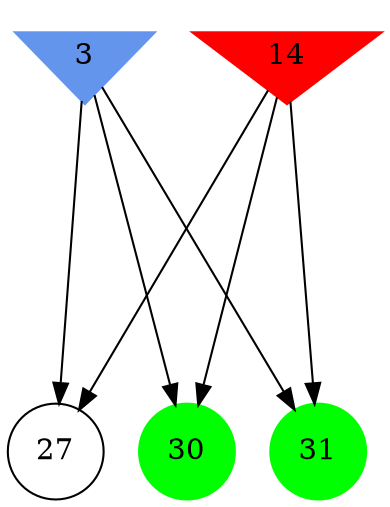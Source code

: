 digraph brain {
	ranksep=2.0;
	3 [shape=invtriangle,style=filled,color=cornflowerblue];
	14 [shape=invtriangle,style=filled,color=red];
	27 [shape=circle,color=black];
	30 [shape=circle,style=filled,color=green];
	31 [shape=circle,style=filled,color=green];
	3	->	27;
	3	->	31;
	3	->	30;
	14	->	27;
	14	->	31;
	14	->	30;
	{ rank=same; 3; 14; }
	{ rank=same; 27; }
	{ rank=same; 30; 31; }
}
